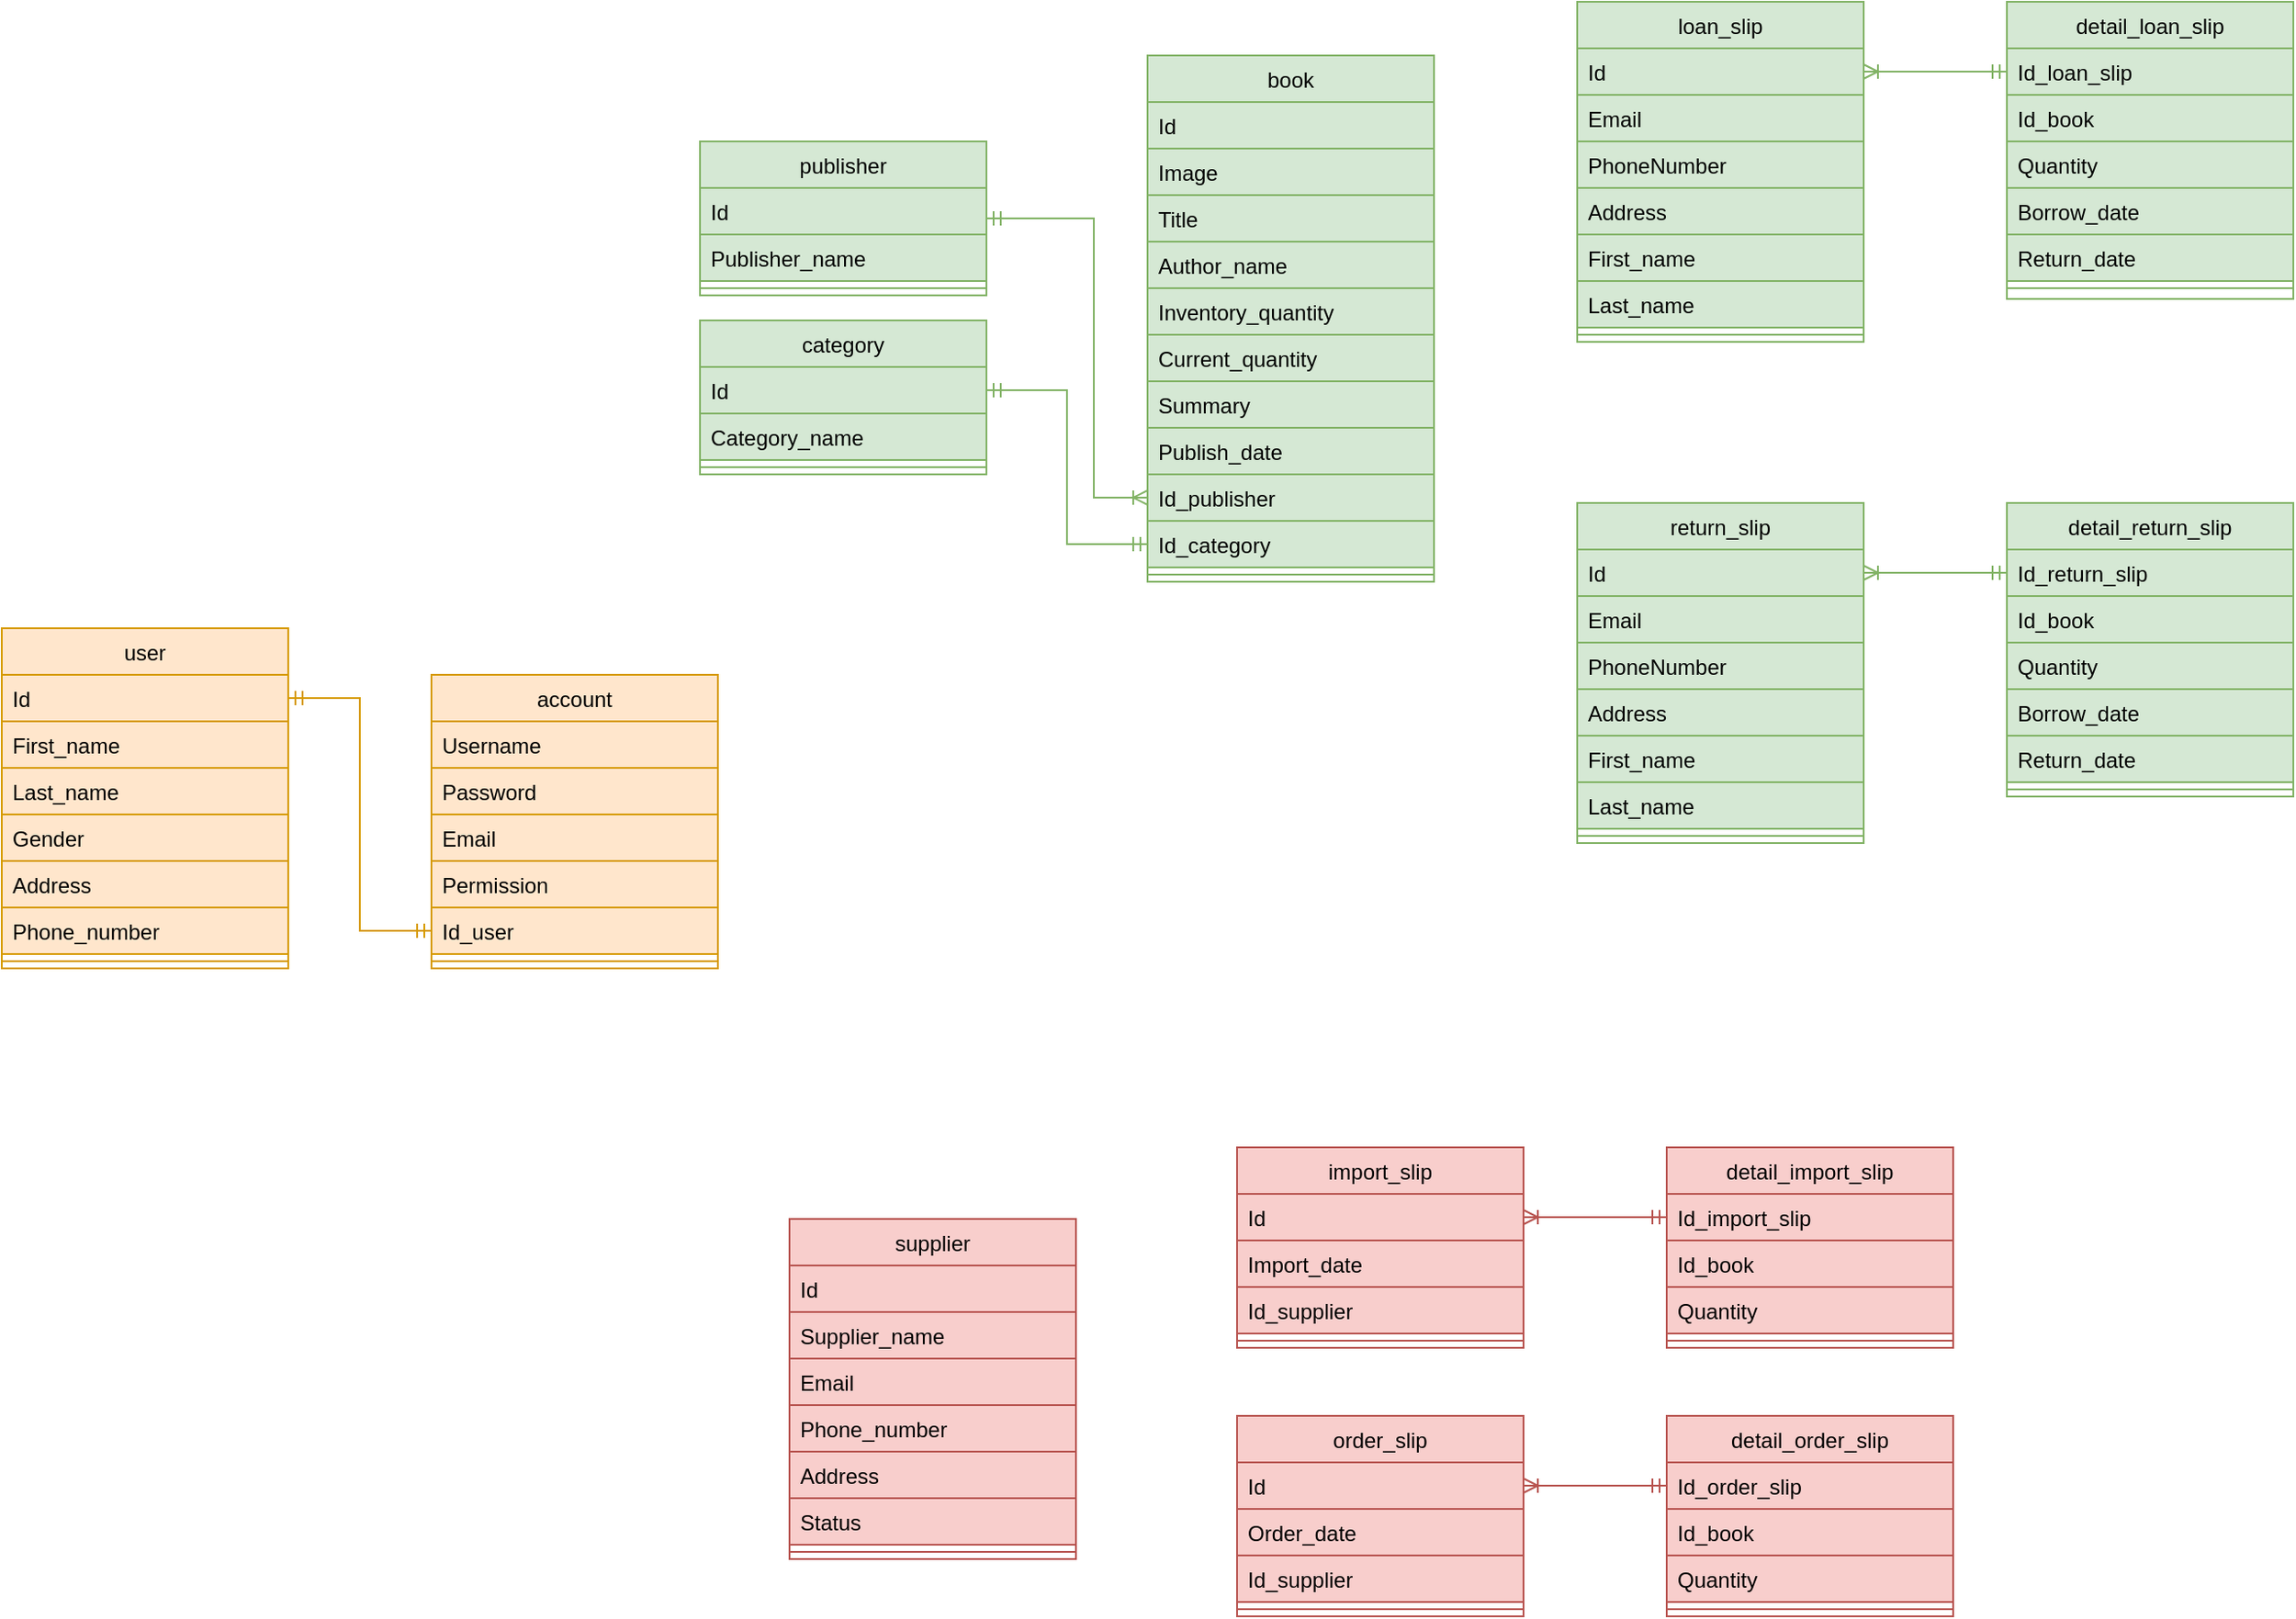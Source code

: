 <mxfile version="22.1.21" type="device">
  <diagram id="C5RBs43oDa-KdzZeNtuy" name="Page-1">
    <mxGraphModel dx="2327" dy="2068" grid="1" gridSize="10" guides="1" tooltips="1" connect="1" arrows="1" fold="1" page="1" pageScale="1" pageWidth="827" pageHeight="1169" math="0" shadow="0">
      <root>
        <mxCell id="WIyWlLk6GJQsqaUBKTNV-0" />
        <mxCell id="WIyWlLk6GJQsqaUBKTNV-1" parent="WIyWlLk6GJQsqaUBKTNV-0" />
        <mxCell id="zkfFHV4jXpPFQw0GAbJ--17" value="account" style="swimlane;fontStyle=0;align=center;verticalAlign=top;childLayout=stackLayout;horizontal=1;startSize=26;horizontalStack=0;resizeParent=1;resizeLast=0;collapsible=1;marginBottom=0;rounded=0;shadow=0;strokeWidth=1;labelBackgroundColor=none;fillColor=#ffe6cc;strokeColor=#d79b00;" parent="WIyWlLk6GJQsqaUBKTNV-1" vertex="1">
          <mxGeometry x="-520" y="96" width="160" height="164" as="geometry">
            <mxRectangle x="550" y="140" width="160" height="26" as="alternateBounds" />
          </mxGeometry>
        </mxCell>
        <mxCell id="zkfFHV4jXpPFQw0GAbJ--19" value="Username" style="text;align=left;verticalAlign=top;spacingLeft=4;spacingRight=4;overflow=hidden;rotatable=0;points=[[0,0.5],[1,0.5]];portConstraint=eastwest;rounded=0;shadow=0;html=0;labelBackgroundColor=none;fillColor=#ffe6cc;strokeColor=#d79b00;" parent="zkfFHV4jXpPFQw0GAbJ--17" vertex="1">
          <mxGeometry y="26" width="160" height="26" as="geometry" />
        </mxCell>
        <mxCell id="zkfFHV4jXpPFQw0GAbJ--20" value="Password" style="text;align=left;verticalAlign=top;spacingLeft=4;spacingRight=4;overflow=hidden;rotatable=0;points=[[0,0.5],[1,0.5]];portConstraint=eastwest;rounded=0;shadow=0;html=0;labelBackgroundColor=none;fillColor=#ffe6cc;strokeColor=#d79b00;" parent="zkfFHV4jXpPFQw0GAbJ--17" vertex="1">
          <mxGeometry y="52" width="160" height="26" as="geometry" />
        </mxCell>
        <mxCell id="KQz4C572uUE-jJVuez5p-1" value="Email" style="text;align=left;verticalAlign=top;spacingLeft=4;spacingRight=4;overflow=hidden;rotatable=0;points=[[0,0.5],[1,0.5]];portConstraint=eastwest;rounded=0;shadow=0;html=0;labelBackgroundColor=none;fillColor=#ffe6cc;strokeColor=#d79b00;" parent="zkfFHV4jXpPFQw0GAbJ--17" vertex="1">
          <mxGeometry y="78" width="160" height="26" as="geometry" />
        </mxCell>
        <mxCell id="nWclg0KF-qA7xzt4ZhtA-68" value="Permission" style="text;align=left;verticalAlign=top;spacingLeft=4;spacingRight=4;overflow=hidden;rotatable=0;points=[[0,0.5],[1,0.5]];portConstraint=eastwest;rounded=0;shadow=0;html=0;labelBackgroundColor=none;fillColor=#ffe6cc;strokeColor=#d79b00;" parent="zkfFHV4jXpPFQw0GAbJ--17" vertex="1">
          <mxGeometry y="104" width="160" height="26" as="geometry" />
        </mxCell>
        <mxCell id="nWclg0KF-qA7xzt4ZhtA-10" value="Id_user" style="text;align=left;verticalAlign=top;spacingLeft=4;spacingRight=4;overflow=hidden;rotatable=0;points=[[0,0.5],[1,0.5]];portConstraint=eastwest;rounded=0;shadow=0;html=0;labelBackgroundColor=none;fillColor=#ffe6cc;strokeColor=#d79b00;" parent="zkfFHV4jXpPFQw0GAbJ--17" vertex="1">
          <mxGeometry y="130" width="160" height="26" as="geometry" />
        </mxCell>
        <mxCell id="zkfFHV4jXpPFQw0GAbJ--23" value="" style="line;html=1;strokeWidth=1;align=left;verticalAlign=middle;spacingTop=-1;spacingLeft=3;spacingRight=3;rotatable=0;labelPosition=right;points=[];portConstraint=eastwest;labelBackgroundColor=none;fillColor=#ffe6cc;strokeColor=#d79b00;" parent="zkfFHV4jXpPFQw0GAbJ--17" vertex="1">
          <mxGeometry y="156" width="160" height="8" as="geometry" />
        </mxCell>
        <mxCell id="5gmmnl0OC8ka0XQx7sU4-1" value="book" style="swimlane;fontStyle=0;align=center;verticalAlign=top;childLayout=stackLayout;horizontal=1;startSize=26;horizontalStack=0;resizeParent=1;resizeLast=0;collapsible=1;marginBottom=0;rounded=0;shadow=0;strokeWidth=1;labelBackgroundColor=none;fillColor=#d5e8d4;strokeColor=#82b366;" parent="WIyWlLk6GJQsqaUBKTNV-1" vertex="1">
          <mxGeometry x="-120" y="-250" width="160" height="294" as="geometry">
            <mxRectangle x="550" y="140" width="160" height="26" as="alternateBounds" />
          </mxGeometry>
        </mxCell>
        <mxCell id="5gmmnl0OC8ka0XQx7sU4-2" value="Id" style="text;align=left;verticalAlign=top;spacingLeft=4;spacingRight=4;overflow=hidden;rotatable=0;points=[[0,0.5],[1,0.5]];portConstraint=eastwest;labelBackgroundColor=none;fillColor=#d5e8d4;strokeColor=#82b366;" parent="5gmmnl0OC8ka0XQx7sU4-1" vertex="1">
          <mxGeometry y="26" width="160" height="26" as="geometry" />
        </mxCell>
        <mxCell id="5gmmnl0OC8ka0XQx7sU4-6" value="Image" style="text;align=left;verticalAlign=top;spacingLeft=4;spacingRight=4;overflow=hidden;rotatable=0;points=[[0,0.5],[1,0.5]];portConstraint=eastwest;rounded=0;shadow=0;html=0;labelBackgroundColor=none;fillColor=#d5e8d4;strokeColor=#82b366;" parent="5gmmnl0OC8ka0XQx7sU4-1" vertex="1">
          <mxGeometry y="52" width="160" height="26" as="geometry" />
        </mxCell>
        <mxCell id="5gmmnl0OC8ka0XQx7sU4-3" value="Title" style="text;align=left;verticalAlign=top;spacingLeft=4;spacingRight=4;overflow=hidden;rotatable=0;points=[[0,0.5],[1,0.5]];portConstraint=eastwest;rounded=0;shadow=0;html=0;labelBackgroundColor=none;fillColor=#d5e8d4;strokeColor=#82b366;" parent="5gmmnl0OC8ka0XQx7sU4-1" vertex="1">
          <mxGeometry y="78" width="160" height="26" as="geometry" />
        </mxCell>
        <mxCell id="5gmmnl0OC8ka0XQx7sU4-4" value="Author_name" style="text;align=left;verticalAlign=top;spacingLeft=4;spacingRight=4;overflow=hidden;rotatable=0;points=[[0,0.5],[1,0.5]];portConstraint=eastwest;rounded=0;shadow=0;html=0;labelBackgroundColor=none;fillColor=#d5e8d4;strokeColor=#82b366;" parent="5gmmnl0OC8ka0XQx7sU4-1" vertex="1">
          <mxGeometry y="104" width="160" height="26" as="geometry" />
        </mxCell>
        <mxCell id="5gmmnl0OC8ka0XQx7sU4-7" value="Inventory_quantity" style="text;align=left;verticalAlign=top;spacingLeft=4;spacingRight=4;overflow=hidden;rotatable=0;points=[[0,0.5],[1,0.5]];portConstraint=eastwest;rounded=0;shadow=0;html=0;labelBackgroundColor=none;fillColor=#d5e8d4;strokeColor=#82b366;" parent="5gmmnl0OC8ka0XQx7sU4-1" vertex="1">
          <mxGeometry y="130" width="160" height="26" as="geometry" />
        </mxCell>
        <mxCell id="KQz4C572uUE-jJVuez5p-13" value="Current_quantity" style="text;align=left;verticalAlign=top;spacingLeft=4;spacingRight=4;overflow=hidden;rotatable=0;points=[[0,0.5],[1,0.5]];portConstraint=eastwest;rounded=0;shadow=0;html=0;labelBackgroundColor=none;fillColor=#d5e8d4;strokeColor=#82b366;" parent="5gmmnl0OC8ka0XQx7sU4-1" vertex="1">
          <mxGeometry y="156" width="160" height="26" as="geometry" />
        </mxCell>
        <mxCell id="5gmmnl0OC8ka0XQx7sU4-8" value="Summary" style="text;align=left;verticalAlign=top;spacingLeft=4;spacingRight=4;overflow=hidden;rotatable=0;points=[[0,0.5],[1,0.5]];portConstraint=eastwest;rounded=0;shadow=0;html=0;labelBackgroundColor=none;fillColor=#d5e8d4;strokeColor=#82b366;" parent="5gmmnl0OC8ka0XQx7sU4-1" vertex="1">
          <mxGeometry y="182" width="160" height="26" as="geometry" />
        </mxCell>
        <mxCell id="KQz4C572uUE-jJVuez5p-15" value="Publish_date" style="text;align=left;verticalAlign=top;spacingLeft=4;spacingRight=4;overflow=hidden;rotatable=0;points=[[0,0.5],[1,0.5]];portConstraint=eastwest;rounded=0;shadow=0;html=0;labelBackgroundColor=none;fillColor=#d5e8d4;strokeColor=#82b366;" parent="5gmmnl0OC8ka0XQx7sU4-1" vertex="1">
          <mxGeometry y="208" width="160" height="26" as="geometry" />
        </mxCell>
        <mxCell id="KQz4C572uUE-jJVuez5p-14" value="Id_publisher" style="text;align=left;verticalAlign=top;spacingLeft=4;spacingRight=4;overflow=hidden;rotatable=0;points=[[0,0.5],[1,0.5]];portConstraint=eastwest;rounded=0;shadow=0;html=0;labelBackgroundColor=none;fillColor=#d5e8d4;strokeColor=#82b366;" parent="5gmmnl0OC8ka0XQx7sU4-1" vertex="1">
          <mxGeometry y="234" width="160" height="26" as="geometry" />
        </mxCell>
        <mxCell id="KQz4C572uUE-jJVuez5p-12" value="Id_category" style="text;align=left;verticalAlign=top;spacingLeft=4;spacingRight=4;overflow=hidden;rotatable=0;points=[[0,0.5],[1,0.5]];portConstraint=eastwest;rounded=0;shadow=0;html=0;labelBackgroundColor=none;fillColor=#d5e8d4;strokeColor=#82b366;" parent="5gmmnl0OC8ka0XQx7sU4-1" vertex="1">
          <mxGeometry y="260" width="160" height="26" as="geometry" />
        </mxCell>
        <mxCell id="5gmmnl0OC8ka0XQx7sU4-5" value="" style="line;html=1;strokeWidth=1;align=left;verticalAlign=middle;spacingTop=-1;spacingLeft=3;spacingRight=3;rotatable=0;labelPosition=right;points=[];portConstraint=eastwest;labelBackgroundColor=none;fillColor=#d5e8d4;strokeColor=#82b366;" parent="5gmmnl0OC8ka0XQx7sU4-1" vertex="1">
          <mxGeometry y="286" width="160" height="8" as="geometry" />
        </mxCell>
        <mxCell id="5gmmnl0OC8ka0XQx7sU4-15" value="loan_slip" style="swimlane;fontStyle=0;align=center;verticalAlign=top;childLayout=stackLayout;horizontal=1;startSize=26;horizontalStack=0;resizeParent=1;resizeLast=0;collapsible=1;marginBottom=0;rounded=0;shadow=0;strokeWidth=1;labelBackgroundColor=none;fillColor=#d5e8d4;strokeColor=#82b366;" parent="WIyWlLk6GJQsqaUBKTNV-1" vertex="1">
          <mxGeometry x="120" y="-280" width="160" height="190" as="geometry">
            <mxRectangle x="550" y="140" width="160" height="26" as="alternateBounds" />
          </mxGeometry>
        </mxCell>
        <mxCell id="5gmmnl0OC8ka0XQx7sU4-16" value="Id" style="text;align=left;verticalAlign=top;spacingLeft=4;spacingRight=4;overflow=hidden;rotatable=0;points=[[0,0.5],[1,0.5]];portConstraint=eastwest;labelBackgroundColor=none;fillColor=#d5e8d4;strokeColor=#82b366;" parent="5gmmnl0OC8ka0XQx7sU4-15" vertex="1">
          <mxGeometry y="26" width="160" height="26" as="geometry" />
        </mxCell>
        <mxCell id="5gmmnl0OC8ka0XQx7sU4-18" value="Email" style="text;align=left;verticalAlign=top;spacingLeft=4;spacingRight=4;overflow=hidden;rotatable=0;points=[[0,0.5],[1,0.5]];portConstraint=eastwest;rounded=0;shadow=0;html=0;labelBackgroundColor=none;fillColor=#d5e8d4;strokeColor=#82b366;" parent="5gmmnl0OC8ka0XQx7sU4-15" vertex="1">
          <mxGeometry y="52" width="160" height="26" as="geometry" />
        </mxCell>
        <mxCell id="5gmmnl0OC8ka0XQx7sU4-21" value="PhoneNumber" style="text;align=left;verticalAlign=top;spacingLeft=4;spacingRight=4;overflow=hidden;rotatable=0;points=[[0,0.5],[1,0.5]];portConstraint=eastwest;rounded=0;shadow=0;html=0;labelBackgroundColor=none;fillColor=#d5e8d4;strokeColor=#82b366;" parent="5gmmnl0OC8ka0XQx7sU4-15" vertex="1">
          <mxGeometry y="78" width="160" height="26" as="geometry" />
        </mxCell>
        <mxCell id="KQz4C572uUE-jJVuez5p-16" value="Address" style="text;align=left;verticalAlign=top;spacingLeft=4;spacingRight=4;overflow=hidden;rotatable=0;points=[[0,0.5],[1,0.5]];portConstraint=eastwest;rounded=0;shadow=0;html=0;labelBackgroundColor=none;fillColor=#d5e8d4;strokeColor=#82b366;" parent="5gmmnl0OC8ka0XQx7sU4-15" vertex="1">
          <mxGeometry y="104" width="160" height="26" as="geometry" />
        </mxCell>
        <mxCell id="nWclg0KF-qA7xzt4ZhtA-27" value="First_name" style="text;align=left;verticalAlign=top;spacingLeft=4;spacingRight=4;overflow=hidden;rotatable=0;points=[[0,0.5],[1,0.5]];portConstraint=eastwest;labelBackgroundColor=none;fillColor=#d5e8d4;strokeColor=#82b366;" parent="5gmmnl0OC8ka0XQx7sU4-15" vertex="1">
          <mxGeometry y="130" width="160" height="26" as="geometry" />
        </mxCell>
        <mxCell id="nWclg0KF-qA7xzt4ZhtA-28" value="Last_name" style="text;align=left;verticalAlign=top;spacingLeft=4;spacingRight=4;overflow=hidden;rotatable=0;points=[[0,0.5],[1,0.5]];portConstraint=eastwest;labelBackgroundColor=none;fillColor=#d5e8d4;strokeColor=#82b366;" parent="5gmmnl0OC8ka0XQx7sU4-15" vertex="1">
          <mxGeometry y="156" width="160" height="26" as="geometry" />
        </mxCell>
        <mxCell id="5gmmnl0OC8ka0XQx7sU4-22" value="" style="line;html=1;strokeWidth=1;align=left;verticalAlign=middle;spacingTop=-1;spacingLeft=3;spacingRight=3;rotatable=0;labelPosition=right;points=[];portConstraint=eastwest;labelBackgroundColor=none;fillColor=#d5e8d4;strokeColor=#82b366;" parent="5gmmnl0OC8ka0XQx7sU4-15" vertex="1">
          <mxGeometry y="182" width="160" height="8" as="geometry" />
        </mxCell>
        <mxCell id="KQz4C572uUE-jJVuez5p-2" value="category" style="swimlane;fontStyle=0;align=center;verticalAlign=top;childLayout=stackLayout;horizontal=1;startSize=26;horizontalStack=0;resizeParent=1;resizeLast=0;collapsible=1;marginBottom=0;rounded=0;shadow=0;strokeWidth=1;labelBackgroundColor=none;fillColor=#d5e8d4;strokeColor=#82b366;" parent="WIyWlLk6GJQsqaUBKTNV-1" vertex="1">
          <mxGeometry x="-370" y="-102" width="160" height="86" as="geometry">
            <mxRectangle x="550" y="140" width="160" height="26" as="alternateBounds" />
          </mxGeometry>
        </mxCell>
        <mxCell id="KQz4C572uUE-jJVuez5p-3" value="Id" style="text;align=left;verticalAlign=top;spacingLeft=4;spacingRight=4;overflow=hidden;rotatable=0;points=[[0,0.5],[1,0.5]];portConstraint=eastwest;labelBackgroundColor=none;fillColor=#d5e8d4;strokeColor=#82b366;" parent="KQz4C572uUE-jJVuez5p-2" vertex="1">
          <mxGeometry y="26" width="160" height="26" as="geometry" />
        </mxCell>
        <mxCell id="KQz4C572uUE-jJVuez5p-5" value="Category_name" style="text;align=left;verticalAlign=top;spacingLeft=4;spacingRight=4;overflow=hidden;rotatable=0;points=[[0,0.5],[1,0.5]];portConstraint=eastwest;rounded=0;shadow=0;html=0;labelBackgroundColor=none;fillColor=#d5e8d4;strokeColor=#82b366;" parent="KQz4C572uUE-jJVuez5p-2" vertex="1">
          <mxGeometry y="52" width="160" height="26" as="geometry" />
        </mxCell>
        <mxCell id="KQz4C572uUE-jJVuez5p-9" value="" style="line;html=1;strokeWidth=1;align=left;verticalAlign=middle;spacingTop=-1;spacingLeft=3;spacingRight=3;rotatable=0;labelPosition=right;points=[];portConstraint=eastwest;labelBackgroundColor=none;fillColor=#d5e8d4;strokeColor=#82b366;" parent="KQz4C572uUE-jJVuez5p-2" vertex="1">
          <mxGeometry y="78" width="160" height="8" as="geometry" />
        </mxCell>
        <mxCell id="nWclg0KF-qA7xzt4ZhtA-0" value="user" style="swimlane;fontStyle=0;align=center;verticalAlign=top;childLayout=stackLayout;horizontal=1;startSize=26;horizontalStack=0;resizeParent=1;resizeLast=0;collapsible=1;marginBottom=0;rounded=0;shadow=0;strokeWidth=1;labelBackgroundColor=none;fillColor=#ffe6cc;strokeColor=#d79b00;" parent="WIyWlLk6GJQsqaUBKTNV-1" vertex="1">
          <mxGeometry x="-760" y="70" width="160" height="190" as="geometry">
            <mxRectangle x="550" y="140" width="160" height="26" as="alternateBounds" />
          </mxGeometry>
        </mxCell>
        <mxCell id="nWclg0KF-qA7xzt4ZhtA-1" value="Id" style="text;align=left;verticalAlign=top;spacingLeft=4;spacingRight=4;overflow=hidden;rotatable=0;points=[[0,0.5],[1,0.5]];portConstraint=eastwest;rounded=0;shadow=0;html=0;labelBackgroundColor=none;fillColor=#ffe6cc;strokeColor=#d79b00;" parent="nWclg0KF-qA7xzt4ZhtA-0" vertex="1">
          <mxGeometry y="26" width="160" height="26" as="geometry" />
        </mxCell>
        <mxCell id="nWclg0KF-qA7xzt4ZhtA-2" value="First_name" style="text;align=left;verticalAlign=top;spacingLeft=4;spacingRight=4;overflow=hidden;rotatable=0;points=[[0,0.5],[1,0.5]];portConstraint=eastwest;rounded=0;shadow=0;html=0;labelBackgroundColor=none;fillColor=#ffe6cc;strokeColor=#d79b00;" parent="nWclg0KF-qA7xzt4ZhtA-0" vertex="1">
          <mxGeometry y="52" width="160" height="26" as="geometry" />
        </mxCell>
        <mxCell id="nWclg0KF-qA7xzt4ZhtA-3" value="Last_name" style="text;align=left;verticalAlign=top;spacingLeft=4;spacingRight=4;overflow=hidden;rotatable=0;points=[[0,0.5],[1,0.5]];portConstraint=eastwest;rounded=0;shadow=0;html=0;labelBackgroundColor=none;fillColor=#ffe6cc;strokeColor=#d79b00;" parent="nWclg0KF-qA7xzt4ZhtA-0" vertex="1">
          <mxGeometry y="78" width="160" height="26" as="geometry" />
        </mxCell>
        <mxCell id="nWclg0KF-qA7xzt4ZhtA-5" value="Gender" style="text;align=left;verticalAlign=top;spacingLeft=4;spacingRight=4;overflow=hidden;rotatable=0;points=[[0,0.5],[1,0.5]];portConstraint=eastwest;rounded=0;shadow=0;html=0;labelBackgroundColor=none;fillColor=#ffe6cc;strokeColor=#d79b00;" parent="nWclg0KF-qA7xzt4ZhtA-0" vertex="1">
          <mxGeometry y="104" width="160" height="26" as="geometry" />
        </mxCell>
        <mxCell id="nWclg0KF-qA7xzt4ZhtA-6" value="Address" style="text;align=left;verticalAlign=top;spacingLeft=4;spacingRight=4;overflow=hidden;rotatable=0;points=[[0,0.5],[1,0.5]];portConstraint=eastwest;rounded=0;shadow=0;html=0;labelBackgroundColor=none;fillColor=#ffe6cc;strokeColor=#d79b00;" parent="nWclg0KF-qA7xzt4ZhtA-0" vertex="1">
          <mxGeometry y="130" width="160" height="26" as="geometry" />
        </mxCell>
        <mxCell id="nWclg0KF-qA7xzt4ZhtA-7" value="Phone_number" style="text;align=left;verticalAlign=top;spacingLeft=4;spacingRight=4;overflow=hidden;rotatable=0;points=[[0,0.5],[1,0.5]];portConstraint=eastwest;rounded=0;shadow=0;html=0;labelBackgroundColor=none;fillColor=#ffe6cc;strokeColor=#d79b00;" parent="nWclg0KF-qA7xzt4ZhtA-0" vertex="1">
          <mxGeometry y="156" width="160" height="26" as="geometry" />
        </mxCell>
        <mxCell id="nWclg0KF-qA7xzt4ZhtA-4" value="" style="line;html=1;strokeWidth=1;align=left;verticalAlign=middle;spacingTop=-1;spacingLeft=3;spacingRight=3;rotatable=0;labelPosition=right;points=[];portConstraint=eastwest;labelBackgroundColor=none;fillColor=#ffe6cc;strokeColor=#d79b00;" parent="nWclg0KF-qA7xzt4ZhtA-0" vertex="1">
          <mxGeometry y="182" width="160" height="8" as="geometry" />
        </mxCell>
        <mxCell id="nWclg0KF-qA7xzt4ZhtA-11" style="edgeStyle=orthogonalEdgeStyle;rounded=0;orthogonalLoop=1;jettySize=auto;html=1;entryX=1;entryY=0.5;entryDx=0;entryDy=0;endArrow=ERmandOne;endFill=0;startArrow=ERmandOne;startFill=0;labelBackgroundColor=none;fontColor=default;fillColor=#ffe6cc;strokeColor=#d79b00;" parent="WIyWlLk6GJQsqaUBKTNV-1" source="nWclg0KF-qA7xzt4ZhtA-10" target="nWclg0KF-qA7xzt4ZhtA-1" edge="1">
          <mxGeometry relative="1" as="geometry" />
        </mxCell>
        <mxCell id="nWclg0KF-qA7xzt4ZhtA-12" style="edgeStyle=orthogonalEdgeStyle;rounded=0;orthogonalLoop=1;jettySize=auto;html=1;entryX=1;entryY=0.5;entryDx=0;entryDy=0;endArrow=ERmandOne;endFill=0;startArrow=ERmandOne;startFill=0;labelBackgroundColor=none;fontColor=default;fillColor=#d5e8d4;strokeColor=#82b366;" parent="WIyWlLk6GJQsqaUBKTNV-1" source="KQz4C572uUE-jJVuez5p-12" target="KQz4C572uUE-jJVuez5p-3" edge="1">
          <mxGeometry relative="1" as="geometry" />
        </mxCell>
        <mxCell id="nWclg0KF-qA7xzt4ZhtA-13" value="detail_loan_slip" style="swimlane;fontStyle=0;align=center;verticalAlign=top;childLayout=stackLayout;horizontal=1;startSize=26;horizontalStack=0;resizeParent=1;resizeLast=0;collapsible=1;marginBottom=0;rounded=0;shadow=0;strokeWidth=1;labelBackgroundColor=none;fillColor=#d5e8d4;strokeColor=#82b366;" parent="WIyWlLk6GJQsqaUBKTNV-1" vertex="1">
          <mxGeometry x="360" y="-280" width="160" height="166" as="geometry">
            <mxRectangle x="550" y="140" width="160" height="26" as="alternateBounds" />
          </mxGeometry>
        </mxCell>
        <mxCell id="nWclg0KF-qA7xzt4ZhtA-14" value="Id_loan_slip" style="text;align=left;verticalAlign=top;spacingLeft=4;spacingRight=4;overflow=hidden;rotatable=0;points=[[0,0.5],[1,0.5]];portConstraint=eastwest;labelBackgroundColor=none;fillColor=#d5e8d4;strokeColor=#82b366;" parent="nWclg0KF-qA7xzt4ZhtA-13" vertex="1">
          <mxGeometry y="26" width="160" height="26" as="geometry" />
        </mxCell>
        <mxCell id="nWclg0KF-qA7xzt4ZhtA-15" value="Id_book" style="text;align=left;verticalAlign=top;spacingLeft=4;spacingRight=4;overflow=hidden;rotatable=0;points=[[0,0.5],[1,0.5]];portConstraint=eastwest;labelBackgroundColor=none;fillColor=#d5e8d4;strokeColor=#82b366;" parent="nWclg0KF-qA7xzt4ZhtA-13" vertex="1">
          <mxGeometry y="52" width="160" height="26" as="geometry" />
        </mxCell>
        <mxCell id="nWclg0KF-qA7xzt4ZhtA-17" value="Quantity" style="text;align=left;verticalAlign=top;spacingLeft=4;spacingRight=4;overflow=hidden;rotatable=0;points=[[0,0.5],[1,0.5]];portConstraint=eastwest;rounded=0;shadow=0;html=0;labelBackgroundColor=none;fillColor=#d5e8d4;strokeColor=#82b366;" parent="nWclg0KF-qA7xzt4ZhtA-13" vertex="1">
          <mxGeometry y="78" width="160" height="26" as="geometry" />
        </mxCell>
        <mxCell id="nWclg0KF-qA7xzt4ZhtA-18" value="Borrow_date" style="text;align=left;verticalAlign=top;spacingLeft=4;spacingRight=4;overflow=hidden;rotatable=0;points=[[0,0.5],[1,0.5]];portConstraint=eastwest;rounded=0;shadow=0;html=0;labelBackgroundColor=none;fillColor=#d5e8d4;strokeColor=#82b366;" parent="nWclg0KF-qA7xzt4ZhtA-13" vertex="1">
          <mxGeometry y="104" width="160" height="26" as="geometry" />
        </mxCell>
        <mxCell id="nWclg0KF-qA7xzt4ZhtA-20" value="Return_date" style="text;align=left;verticalAlign=top;spacingLeft=4;spacingRight=4;overflow=hidden;rotatable=0;points=[[0,0.5],[1,0.5]];portConstraint=eastwest;rounded=0;shadow=0;html=0;labelBackgroundColor=none;fillColor=#d5e8d4;strokeColor=#82b366;" parent="nWclg0KF-qA7xzt4ZhtA-13" vertex="1">
          <mxGeometry y="130" width="160" height="26" as="geometry" />
        </mxCell>
        <mxCell id="nWclg0KF-qA7xzt4ZhtA-26" value="" style="line;html=1;strokeWidth=1;align=left;verticalAlign=middle;spacingTop=-1;spacingLeft=3;spacingRight=3;rotatable=0;labelPosition=right;points=[];portConstraint=eastwest;labelBackgroundColor=none;fillColor=#d5e8d4;strokeColor=#82b366;" parent="nWclg0KF-qA7xzt4ZhtA-13" vertex="1">
          <mxGeometry y="156" width="160" height="8" as="geometry" />
        </mxCell>
        <mxCell id="nWclg0KF-qA7xzt4ZhtA-29" style="edgeStyle=orthogonalEdgeStyle;rounded=0;orthogonalLoop=1;jettySize=auto;html=1;entryX=1;entryY=0.5;entryDx=0;entryDy=0;endArrow=ERoneToMany;endFill=0;labelBackgroundColor=none;fontColor=default;fillColor=#d5e8d4;strokeColor=#82b366;startArrow=ERmandOne;startFill=0;" parent="WIyWlLk6GJQsqaUBKTNV-1" source="nWclg0KF-qA7xzt4ZhtA-14" target="5gmmnl0OC8ka0XQx7sU4-16" edge="1">
          <mxGeometry relative="1" as="geometry" />
        </mxCell>
        <mxCell id="nWclg0KF-qA7xzt4ZhtA-30" value="return_slip" style="swimlane;fontStyle=0;align=center;verticalAlign=top;childLayout=stackLayout;horizontal=1;startSize=26;horizontalStack=0;resizeParent=1;resizeLast=0;collapsible=1;marginBottom=0;rounded=0;shadow=0;strokeWidth=1;labelBackgroundColor=none;fillColor=#d5e8d4;strokeColor=#82b366;" parent="WIyWlLk6GJQsqaUBKTNV-1" vertex="1">
          <mxGeometry x="120" width="160" height="190" as="geometry">
            <mxRectangle x="550" y="140" width="160" height="26" as="alternateBounds" />
          </mxGeometry>
        </mxCell>
        <mxCell id="nWclg0KF-qA7xzt4ZhtA-31" value="Id" style="text;align=left;verticalAlign=top;spacingLeft=4;spacingRight=4;overflow=hidden;rotatable=0;points=[[0,0.5],[1,0.5]];portConstraint=eastwest;labelBackgroundColor=none;fillColor=#d5e8d4;strokeColor=#82b366;" parent="nWclg0KF-qA7xzt4ZhtA-30" vertex="1">
          <mxGeometry y="26" width="160" height="26" as="geometry" />
        </mxCell>
        <mxCell id="nWclg0KF-qA7xzt4ZhtA-32" value="Email" style="text;align=left;verticalAlign=top;spacingLeft=4;spacingRight=4;overflow=hidden;rotatable=0;points=[[0,0.5],[1,0.5]];portConstraint=eastwest;rounded=0;shadow=0;html=0;labelBackgroundColor=none;fillColor=#d5e8d4;strokeColor=#82b366;" parent="nWclg0KF-qA7xzt4ZhtA-30" vertex="1">
          <mxGeometry y="52" width="160" height="26" as="geometry" />
        </mxCell>
        <mxCell id="nWclg0KF-qA7xzt4ZhtA-33" value="PhoneNumber" style="text;align=left;verticalAlign=top;spacingLeft=4;spacingRight=4;overflow=hidden;rotatable=0;points=[[0,0.5],[1,0.5]];portConstraint=eastwest;rounded=0;shadow=0;html=0;labelBackgroundColor=none;fillColor=#d5e8d4;strokeColor=#82b366;" parent="nWclg0KF-qA7xzt4ZhtA-30" vertex="1">
          <mxGeometry y="78" width="160" height="26" as="geometry" />
        </mxCell>
        <mxCell id="nWclg0KF-qA7xzt4ZhtA-34" value="Address" style="text;align=left;verticalAlign=top;spacingLeft=4;spacingRight=4;overflow=hidden;rotatable=0;points=[[0,0.5],[1,0.5]];portConstraint=eastwest;rounded=0;shadow=0;html=0;labelBackgroundColor=none;fillColor=#d5e8d4;strokeColor=#82b366;" parent="nWclg0KF-qA7xzt4ZhtA-30" vertex="1">
          <mxGeometry y="104" width="160" height="26" as="geometry" />
        </mxCell>
        <mxCell id="nWclg0KF-qA7xzt4ZhtA-35" value="First_name" style="text;align=left;verticalAlign=top;spacingLeft=4;spacingRight=4;overflow=hidden;rotatable=0;points=[[0,0.5],[1,0.5]];portConstraint=eastwest;labelBackgroundColor=none;fillColor=#d5e8d4;strokeColor=#82b366;" parent="nWclg0KF-qA7xzt4ZhtA-30" vertex="1">
          <mxGeometry y="130" width="160" height="26" as="geometry" />
        </mxCell>
        <mxCell id="nWclg0KF-qA7xzt4ZhtA-36" value="Last_name" style="text;align=left;verticalAlign=top;spacingLeft=4;spacingRight=4;overflow=hidden;rotatable=0;points=[[0,0.5],[1,0.5]];portConstraint=eastwest;labelBackgroundColor=none;fillColor=#d5e8d4;strokeColor=#82b366;" parent="nWclg0KF-qA7xzt4ZhtA-30" vertex="1">
          <mxGeometry y="156" width="160" height="26" as="geometry" />
        </mxCell>
        <mxCell id="nWclg0KF-qA7xzt4ZhtA-38" value="" style="line;html=1;strokeWidth=1;align=left;verticalAlign=middle;spacingTop=-1;spacingLeft=3;spacingRight=3;rotatable=0;labelPosition=right;points=[];portConstraint=eastwest;labelBackgroundColor=none;fillColor=#d5e8d4;strokeColor=#82b366;" parent="nWclg0KF-qA7xzt4ZhtA-30" vertex="1">
          <mxGeometry y="182" width="160" height="8" as="geometry" />
        </mxCell>
        <mxCell id="nWclg0KF-qA7xzt4ZhtA-39" value="detail_return_slip" style="swimlane;fontStyle=0;align=center;verticalAlign=top;childLayout=stackLayout;horizontal=1;startSize=26;horizontalStack=0;resizeParent=1;resizeLast=0;collapsible=1;marginBottom=0;rounded=0;shadow=0;strokeWidth=1;labelBackgroundColor=none;fillColor=#d5e8d4;strokeColor=#82b366;" parent="WIyWlLk6GJQsqaUBKTNV-1" vertex="1">
          <mxGeometry x="360" width="160" height="164" as="geometry">
            <mxRectangle x="550" y="140" width="160" height="26" as="alternateBounds" />
          </mxGeometry>
        </mxCell>
        <mxCell id="nWclg0KF-qA7xzt4ZhtA-40" value="Id_return_slip" style="text;align=left;verticalAlign=top;spacingLeft=4;spacingRight=4;overflow=hidden;rotatable=0;points=[[0,0.5],[1,0.5]];portConstraint=eastwest;labelBackgroundColor=none;fillColor=#d5e8d4;strokeColor=#82b366;" parent="nWclg0KF-qA7xzt4ZhtA-39" vertex="1">
          <mxGeometry y="26" width="160" height="26" as="geometry" />
        </mxCell>
        <mxCell id="nWclg0KF-qA7xzt4ZhtA-41" value="Id_book" style="text;align=left;verticalAlign=top;spacingLeft=4;spacingRight=4;overflow=hidden;rotatable=0;points=[[0,0.5],[1,0.5]];portConstraint=eastwest;labelBackgroundColor=none;fillColor=#d5e8d4;strokeColor=#82b366;" parent="nWclg0KF-qA7xzt4ZhtA-39" vertex="1">
          <mxGeometry y="52" width="160" height="26" as="geometry" />
        </mxCell>
        <mxCell id="nWclg0KF-qA7xzt4ZhtA-42" value="Quantity" style="text;align=left;verticalAlign=top;spacingLeft=4;spacingRight=4;overflow=hidden;rotatable=0;points=[[0,0.5],[1,0.5]];portConstraint=eastwest;rounded=0;shadow=0;html=0;labelBackgroundColor=none;fillColor=#d5e8d4;strokeColor=#82b366;" parent="nWclg0KF-qA7xzt4ZhtA-39" vertex="1">
          <mxGeometry y="78" width="160" height="26" as="geometry" />
        </mxCell>
        <mxCell id="nWclg0KF-qA7xzt4ZhtA-43" value="Borrow_date" style="text;align=left;verticalAlign=top;spacingLeft=4;spacingRight=4;overflow=hidden;rotatable=0;points=[[0,0.5],[1,0.5]];portConstraint=eastwest;rounded=0;shadow=0;html=0;labelBackgroundColor=none;fillColor=#d5e8d4;strokeColor=#82b366;" parent="nWclg0KF-qA7xzt4ZhtA-39" vertex="1">
          <mxGeometry y="104" width="160" height="26" as="geometry" />
        </mxCell>
        <mxCell id="nWclg0KF-qA7xzt4ZhtA-44" value="Return_date" style="text;align=left;verticalAlign=top;spacingLeft=4;spacingRight=4;overflow=hidden;rotatable=0;points=[[0,0.5],[1,0.5]];portConstraint=eastwest;rounded=0;shadow=0;html=0;labelBackgroundColor=none;fillColor=#d5e8d4;strokeColor=#82b366;" parent="nWclg0KF-qA7xzt4ZhtA-39" vertex="1">
          <mxGeometry y="130" width="160" height="26" as="geometry" />
        </mxCell>
        <mxCell id="nWclg0KF-qA7xzt4ZhtA-45" value="" style="line;html=1;strokeWidth=1;align=left;verticalAlign=middle;spacingTop=-1;spacingLeft=3;spacingRight=3;rotatable=0;labelPosition=right;points=[];portConstraint=eastwest;labelBackgroundColor=none;fillColor=#d5e8d4;strokeColor=#82b366;" parent="nWclg0KF-qA7xzt4ZhtA-39" vertex="1">
          <mxGeometry y="156" width="160" height="8" as="geometry" />
        </mxCell>
        <mxCell id="nWclg0KF-qA7xzt4ZhtA-46" style="edgeStyle=orthogonalEdgeStyle;rounded=0;orthogonalLoop=1;jettySize=auto;html=1;entryX=1;entryY=0.5;entryDx=0;entryDy=0;endArrow=ERoneToMany;endFill=0;labelBackgroundColor=none;fontColor=default;fillColor=#d5e8d4;strokeColor=#82b366;startArrow=ERmandOne;startFill=0;" parent="WIyWlLk6GJQsqaUBKTNV-1" source="nWclg0KF-qA7xzt4ZhtA-40" target="nWclg0KF-qA7xzt4ZhtA-31" edge="1">
          <mxGeometry relative="1" as="geometry" />
        </mxCell>
        <mxCell id="nWclg0KF-qA7xzt4ZhtA-47" value="supplier" style="swimlane;fontStyle=0;align=center;verticalAlign=top;childLayout=stackLayout;horizontal=1;startSize=26;horizontalStack=0;resizeParent=1;resizeLast=0;collapsible=1;marginBottom=0;rounded=0;shadow=0;strokeWidth=1;labelBackgroundColor=none;fillColor=#f8cecc;strokeColor=#b85450;" parent="WIyWlLk6GJQsqaUBKTNV-1" vertex="1">
          <mxGeometry x="-320" y="400" width="160" height="190" as="geometry">
            <mxRectangle x="550" y="140" width="160" height="26" as="alternateBounds" />
          </mxGeometry>
        </mxCell>
        <mxCell id="nWclg0KF-qA7xzt4ZhtA-48" value="Id" style="text;align=left;verticalAlign=top;spacingLeft=4;spacingRight=4;overflow=hidden;rotatable=0;points=[[0,0.5],[1,0.5]];portConstraint=eastwest;labelBackgroundColor=none;fillColor=#f8cecc;strokeColor=#b85450;" parent="nWclg0KF-qA7xzt4ZhtA-47" vertex="1">
          <mxGeometry y="26" width="160" height="26" as="geometry" />
        </mxCell>
        <mxCell id="nWclg0KF-qA7xzt4ZhtA-49" value="Supplier_name" style="text;align=left;verticalAlign=top;spacingLeft=4;spacingRight=4;overflow=hidden;rotatable=0;points=[[0,0.5],[1,0.5]];portConstraint=eastwest;rounded=0;shadow=0;html=0;labelBackgroundColor=none;fillColor=#f8cecc;strokeColor=#b85450;" parent="nWclg0KF-qA7xzt4ZhtA-47" vertex="1">
          <mxGeometry y="52" width="160" height="26" as="geometry" />
        </mxCell>
        <mxCell id="e9uCIlYUnNL3yx836BCH-1" value="Email" style="text;align=left;verticalAlign=top;spacingLeft=4;spacingRight=4;overflow=hidden;rotatable=0;points=[[0,0.5],[1,0.5]];portConstraint=eastwest;rounded=0;shadow=0;html=0;labelBackgroundColor=none;fillColor=#f8cecc;strokeColor=#b85450;" vertex="1" parent="nWclg0KF-qA7xzt4ZhtA-47">
          <mxGeometry y="78" width="160" height="26" as="geometry" />
        </mxCell>
        <mxCell id="e9uCIlYUnNL3yx836BCH-2" value="Phone_number" style="text;align=left;verticalAlign=top;spacingLeft=4;spacingRight=4;overflow=hidden;rotatable=0;points=[[0,0.5],[1,0.5]];portConstraint=eastwest;rounded=0;shadow=0;html=0;labelBackgroundColor=none;fillColor=#f8cecc;strokeColor=#b85450;" vertex="1" parent="nWclg0KF-qA7xzt4ZhtA-47">
          <mxGeometry y="104" width="160" height="26" as="geometry" />
        </mxCell>
        <mxCell id="e9uCIlYUnNL3yx836BCH-3" value="Address" style="text;align=left;verticalAlign=top;spacingLeft=4;spacingRight=4;overflow=hidden;rotatable=0;points=[[0,0.5],[1,0.5]];portConstraint=eastwest;rounded=0;shadow=0;html=0;labelBackgroundColor=none;fillColor=#f8cecc;strokeColor=#b85450;" vertex="1" parent="nWclg0KF-qA7xzt4ZhtA-47">
          <mxGeometry y="130" width="160" height="26" as="geometry" />
        </mxCell>
        <mxCell id="e9uCIlYUnNL3yx836BCH-4" value="Status" style="text;align=left;verticalAlign=top;spacingLeft=4;spacingRight=4;overflow=hidden;rotatable=0;points=[[0,0.5],[1,0.5]];portConstraint=eastwest;rounded=0;shadow=0;html=0;labelBackgroundColor=none;fillColor=#f8cecc;strokeColor=#b85450;" vertex="1" parent="nWclg0KF-qA7xzt4ZhtA-47">
          <mxGeometry y="156" width="160" height="26" as="geometry" />
        </mxCell>
        <mxCell id="nWclg0KF-qA7xzt4ZhtA-50" value="" style="line;html=1;strokeWidth=1;align=left;verticalAlign=middle;spacingTop=-1;spacingLeft=3;spacingRight=3;rotatable=0;labelPosition=right;points=[];portConstraint=eastwest;labelBackgroundColor=none;fillColor=#f8cecc;strokeColor=#b85450;" parent="nWclg0KF-qA7xzt4ZhtA-47" vertex="1">
          <mxGeometry y="182" width="160" height="8" as="geometry" />
        </mxCell>
        <mxCell id="nWclg0KF-qA7xzt4ZhtA-51" value="import_slip" style="swimlane;fontStyle=0;align=center;verticalAlign=top;childLayout=stackLayout;horizontal=1;startSize=26;horizontalStack=0;resizeParent=1;resizeLast=0;collapsible=1;marginBottom=0;rounded=0;shadow=0;strokeWidth=1;labelBackgroundColor=none;fillColor=#f8cecc;strokeColor=#b85450;" parent="WIyWlLk6GJQsqaUBKTNV-1" vertex="1">
          <mxGeometry x="-70" y="360" width="160" height="112" as="geometry">
            <mxRectangle x="550" y="140" width="160" height="26" as="alternateBounds" />
          </mxGeometry>
        </mxCell>
        <mxCell id="nWclg0KF-qA7xzt4ZhtA-52" value="Id" style="text;align=left;verticalAlign=top;spacingLeft=4;spacingRight=4;overflow=hidden;rotatable=0;points=[[0,0.5],[1,0.5]];portConstraint=eastwest;labelBackgroundColor=none;fillColor=#f8cecc;strokeColor=#b85450;" parent="nWclg0KF-qA7xzt4ZhtA-51" vertex="1">
          <mxGeometry y="26" width="160" height="26" as="geometry" />
        </mxCell>
        <mxCell id="nWclg0KF-qA7xzt4ZhtA-64" value="Import_date" style="text;align=left;verticalAlign=top;spacingLeft=4;spacingRight=4;overflow=hidden;rotatable=0;points=[[0,0.5],[1,0.5]];portConstraint=eastwest;rounded=0;shadow=0;html=0;labelBackgroundColor=none;fillColor=#f8cecc;strokeColor=#b85450;" parent="nWclg0KF-qA7xzt4ZhtA-51" vertex="1">
          <mxGeometry y="52" width="160" height="26" as="geometry" />
        </mxCell>
        <mxCell id="nWclg0KF-qA7xzt4ZhtA-75" value="Id_supplier" style="text;align=left;verticalAlign=top;spacingLeft=4;spacingRight=4;overflow=hidden;rotatable=0;points=[[0,0.5],[1,0.5]];portConstraint=eastwest;labelBackgroundColor=none;fillColor=#f8cecc;strokeColor=#b85450;" parent="nWclg0KF-qA7xzt4ZhtA-51" vertex="1">
          <mxGeometry y="78" width="160" height="26" as="geometry" />
        </mxCell>
        <mxCell id="nWclg0KF-qA7xzt4ZhtA-59" value="" style="line;html=1;strokeWidth=1;align=left;verticalAlign=middle;spacingTop=-1;spacingLeft=3;spacingRight=3;rotatable=0;labelPosition=right;points=[];portConstraint=eastwest;labelBackgroundColor=none;fillColor=#f8cecc;strokeColor=#b85450;" parent="nWclg0KF-qA7xzt4ZhtA-51" vertex="1">
          <mxGeometry y="104" width="160" height="8" as="geometry" />
        </mxCell>
        <mxCell id="nWclg0KF-qA7xzt4ZhtA-60" value="detail_import_slip" style="swimlane;fontStyle=0;align=center;verticalAlign=top;childLayout=stackLayout;horizontal=1;startSize=26;horizontalStack=0;resizeParent=1;resizeLast=0;collapsible=1;marginBottom=0;rounded=0;shadow=0;strokeWidth=1;labelBackgroundColor=none;fillColor=#f8cecc;strokeColor=#b85450;" parent="WIyWlLk6GJQsqaUBKTNV-1" vertex="1">
          <mxGeometry x="170" y="360" width="160" height="112" as="geometry">
            <mxRectangle x="550" y="140" width="160" height="26" as="alternateBounds" />
          </mxGeometry>
        </mxCell>
        <mxCell id="nWclg0KF-qA7xzt4ZhtA-61" value="Id_import_slip" style="text;align=left;verticalAlign=top;spacingLeft=4;spacingRight=4;overflow=hidden;rotatable=0;points=[[0,0.5],[1,0.5]];portConstraint=eastwest;labelBackgroundColor=none;fillColor=#f8cecc;strokeColor=#b85450;" parent="nWclg0KF-qA7xzt4ZhtA-60" vertex="1">
          <mxGeometry y="26" width="160" height="26" as="geometry" />
        </mxCell>
        <mxCell id="nWclg0KF-qA7xzt4ZhtA-62" value="Id_book" style="text;align=left;verticalAlign=top;spacingLeft=4;spacingRight=4;overflow=hidden;rotatable=0;points=[[0,0.5],[1,0.5]];portConstraint=eastwest;labelBackgroundColor=none;fillColor=#f8cecc;strokeColor=#b85450;" parent="nWclg0KF-qA7xzt4ZhtA-60" vertex="1">
          <mxGeometry y="52" width="160" height="26" as="geometry" />
        </mxCell>
        <mxCell id="nWclg0KF-qA7xzt4ZhtA-63" value="Quantity" style="text;align=left;verticalAlign=top;spacingLeft=4;spacingRight=4;overflow=hidden;rotatable=0;points=[[0,0.5],[1,0.5]];portConstraint=eastwest;rounded=0;shadow=0;html=0;labelBackgroundColor=none;fillColor=#f8cecc;strokeColor=#b85450;" parent="nWclg0KF-qA7xzt4ZhtA-60" vertex="1">
          <mxGeometry y="78" width="160" height="26" as="geometry" />
        </mxCell>
        <mxCell id="nWclg0KF-qA7xzt4ZhtA-66" value="" style="line;html=1;strokeWidth=1;align=left;verticalAlign=middle;spacingTop=-1;spacingLeft=3;spacingRight=3;rotatable=0;labelPosition=right;points=[];portConstraint=eastwest;labelBackgroundColor=none;fillColor=#f8cecc;strokeColor=#b85450;" parent="nWclg0KF-qA7xzt4ZhtA-60" vertex="1">
          <mxGeometry y="104" width="160" height="8" as="geometry" />
        </mxCell>
        <mxCell id="nWclg0KF-qA7xzt4ZhtA-67" style="edgeStyle=orthogonalEdgeStyle;rounded=0;orthogonalLoop=1;jettySize=auto;html=1;entryX=1;entryY=0.5;entryDx=0;entryDy=0;endArrow=ERoneToMany;endFill=0;labelBackgroundColor=none;fontColor=default;fillColor=#f8cecc;strokeColor=#b85450;startArrow=ERmandOne;startFill=0;" parent="WIyWlLk6GJQsqaUBKTNV-1" source="nWclg0KF-qA7xzt4ZhtA-61" target="nWclg0KF-qA7xzt4ZhtA-52" edge="1">
          <mxGeometry relative="1" as="geometry" />
        </mxCell>
        <mxCell id="nWclg0KF-qA7xzt4ZhtA-76" value="order_slip" style="swimlane;fontStyle=0;align=center;verticalAlign=top;childLayout=stackLayout;horizontal=1;startSize=26;horizontalStack=0;resizeParent=1;resizeLast=0;collapsible=1;marginBottom=0;rounded=0;shadow=0;strokeWidth=1;labelBackgroundColor=none;fillColor=#f8cecc;strokeColor=#b85450;" parent="WIyWlLk6GJQsqaUBKTNV-1" vertex="1">
          <mxGeometry x="-70" y="510" width="160" height="112" as="geometry">
            <mxRectangle x="550" y="140" width="160" height="26" as="alternateBounds" />
          </mxGeometry>
        </mxCell>
        <mxCell id="nWclg0KF-qA7xzt4ZhtA-77" value="Id" style="text;align=left;verticalAlign=top;spacingLeft=4;spacingRight=4;overflow=hidden;rotatable=0;points=[[0,0.5],[1,0.5]];portConstraint=eastwest;labelBackgroundColor=none;fillColor=#f8cecc;strokeColor=#b85450;" parent="nWclg0KF-qA7xzt4ZhtA-76" vertex="1">
          <mxGeometry y="26" width="160" height="26" as="geometry" />
        </mxCell>
        <mxCell id="nWclg0KF-qA7xzt4ZhtA-88" value="Order_date" style="text;align=left;verticalAlign=top;spacingLeft=4;spacingRight=4;overflow=hidden;rotatable=0;points=[[0,0.5],[1,0.5]];portConstraint=eastwest;rounded=0;shadow=0;html=0;labelBackgroundColor=none;fillColor=#f8cecc;strokeColor=#b85450;" parent="nWclg0KF-qA7xzt4ZhtA-76" vertex="1">
          <mxGeometry y="52" width="160" height="26" as="geometry" />
        </mxCell>
        <mxCell id="nWclg0KF-qA7xzt4ZhtA-82" value="Id_supplier" style="text;align=left;verticalAlign=top;spacingLeft=4;spacingRight=4;overflow=hidden;rotatable=0;points=[[0,0.5],[1,0.5]];portConstraint=eastwest;labelBackgroundColor=none;fillColor=#f8cecc;strokeColor=#b85450;" parent="nWclg0KF-qA7xzt4ZhtA-76" vertex="1">
          <mxGeometry y="78" width="160" height="26" as="geometry" />
        </mxCell>
        <mxCell id="nWclg0KF-qA7xzt4ZhtA-83" value="" style="line;html=1;strokeWidth=1;align=left;verticalAlign=middle;spacingTop=-1;spacingLeft=3;spacingRight=3;rotatable=0;labelPosition=right;points=[];portConstraint=eastwest;labelBackgroundColor=none;fillColor=#f8cecc;strokeColor=#b85450;" parent="nWclg0KF-qA7xzt4ZhtA-76" vertex="1">
          <mxGeometry y="104" width="160" height="8" as="geometry" />
        </mxCell>
        <mxCell id="nWclg0KF-qA7xzt4ZhtA-84" value="detail_order_slip" style="swimlane;fontStyle=0;align=center;verticalAlign=top;childLayout=stackLayout;horizontal=1;startSize=26;horizontalStack=0;resizeParent=1;resizeLast=0;collapsible=1;marginBottom=0;rounded=0;shadow=0;strokeWidth=1;labelBackgroundColor=none;fillColor=#f8cecc;strokeColor=#b85450;" parent="WIyWlLk6GJQsqaUBKTNV-1" vertex="1">
          <mxGeometry x="170" y="510" width="160" height="112" as="geometry">
            <mxRectangle x="550" y="140" width="160" height="26" as="alternateBounds" />
          </mxGeometry>
        </mxCell>
        <mxCell id="nWclg0KF-qA7xzt4ZhtA-85" value="Id_order_slip" style="text;align=left;verticalAlign=top;spacingLeft=4;spacingRight=4;overflow=hidden;rotatable=0;points=[[0,0.5],[1,0.5]];portConstraint=eastwest;labelBackgroundColor=none;fillColor=#f8cecc;strokeColor=#b85450;" parent="nWclg0KF-qA7xzt4ZhtA-84" vertex="1">
          <mxGeometry y="26" width="160" height="26" as="geometry" />
        </mxCell>
        <mxCell id="nWclg0KF-qA7xzt4ZhtA-86" value="Id_book" style="text;align=left;verticalAlign=top;spacingLeft=4;spacingRight=4;overflow=hidden;rotatable=0;points=[[0,0.5],[1,0.5]];portConstraint=eastwest;labelBackgroundColor=none;fillColor=#f8cecc;strokeColor=#b85450;" parent="nWclg0KF-qA7xzt4ZhtA-84" vertex="1">
          <mxGeometry y="52" width="160" height="26" as="geometry" />
        </mxCell>
        <mxCell id="nWclg0KF-qA7xzt4ZhtA-87" value="Quantity" style="text;align=left;verticalAlign=top;spacingLeft=4;spacingRight=4;overflow=hidden;rotatable=0;points=[[0,0.5],[1,0.5]];portConstraint=eastwest;rounded=0;shadow=0;html=0;labelBackgroundColor=none;fillColor=#f8cecc;strokeColor=#b85450;" parent="nWclg0KF-qA7xzt4ZhtA-84" vertex="1">
          <mxGeometry y="78" width="160" height="26" as="geometry" />
        </mxCell>
        <mxCell id="nWclg0KF-qA7xzt4ZhtA-89" value="" style="line;html=1;strokeWidth=1;align=left;verticalAlign=middle;spacingTop=-1;spacingLeft=3;spacingRight=3;rotatable=0;labelPosition=right;points=[];portConstraint=eastwest;labelBackgroundColor=none;fillColor=#f8cecc;strokeColor=#b85450;" parent="nWclg0KF-qA7xzt4ZhtA-84" vertex="1">
          <mxGeometry y="104" width="160" height="8" as="geometry" />
        </mxCell>
        <mxCell id="nWclg0KF-qA7xzt4ZhtA-90" style="edgeStyle=orthogonalEdgeStyle;rounded=0;orthogonalLoop=1;jettySize=auto;html=1;entryX=1;entryY=0.5;entryDx=0;entryDy=0;endArrow=ERoneToMany;endFill=0;labelBackgroundColor=none;fontColor=default;fillColor=#f8cecc;strokeColor=#b85450;startArrow=ERmandOne;startFill=0;" parent="WIyWlLk6GJQsqaUBKTNV-1" source="nWclg0KF-qA7xzt4ZhtA-85" target="nWclg0KF-qA7xzt4ZhtA-77" edge="1">
          <mxGeometry relative="1" as="geometry" />
        </mxCell>
        <mxCell id="0HXA-yVU-6iMwP-R11me-0" value="publisher" style="swimlane;fontStyle=0;align=center;verticalAlign=top;childLayout=stackLayout;horizontal=1;startSize=26;horizontalStack=0;resizeParent=1;resizeLast=0;collapsible=1;marginBottom=0;rounded=0;shadow=0;strokeWidth=1;labelBackgroundColor=none;fillColor=#d5e8d4;strokeColor=#82b366;" parent="WIyWlLk6GJQsqaUBKTNV-1" vertex="1">
          <mxGeometry x="-370" y="-202" width="160" height="86" as="geometry">
            <mxRectangle x="550" y="140" width="160" height="26" as="alternateBounds" />
          </mxGeometry>
        </mxCell>
        <mxCell id="0HXA-yVU-6iMwP-R11me-1" value="Id" style="text;align=left;verticalAlign=top;spacingLeft=4;spacingRight=4;overflow=hidden;rotatable=0;points=[[0,0.5],[1,0.5]];portConstraint=eastwest;labelBackgroundColor=none;fillColor=#d5e8d4;strokeColor=#82b366;" parent="0HXA-yVU-6iMwP-R11me-0" vertex="1">
          <mxGeometry y="26" width="160" height="26" as="geometry" />
        </mxCell>
        <mxCell id="0HXA-yVU-6iMwP-R11me-2" value="Publisher_name" style="text;align=left;verticalAlign=top;spacingLeft=4;spacingRight=4;overflow=hidden;rotatable=0;points=[[0,0.5],[1,0.5]];portConstraint=eastwest;rounded=0;shadow=0;html=0;labelBackgroundColor=none;fillColor=#d5e8d4;strokeColor=#82b366;" parent="0HXA-yVU-6iMwP-R11me-0" vertex="1">
          <mxGeometry y="52" width="160" height="26" as="geometry" />
        </mxCell>
        <mxCell id="0HXA-yVU-6iMwP-R11me-3" value="" style="line;html=1;strokeWidth=1;align=left;verticalAlign=middle;spacingTop=-1;spacingLeft=3;spacingRight=3;rotatable=0;labelPosition=right;points=[];portConstraint=eastwest;labelBackgroundColor=none;fillColor=#d5e8d4;strokeColor=#82b366;" parent="0HXA-yVU-6iMwP-R11me-0" vertex="1">
          <mxGeometry y="78" width="160" height="8" as="geometry" />
        </mxCell>
        <mxCell id="0HXA-yVU-6iMwP-R11me-4" style="edgeStyle=orthogonalEdgeStyle;rounded=0;hachureGap=4;orthogonalLoop=1;jettySize=auto;html=1;entryX=1;entryY=0.5;entryDx=0;entryDy=0;fontFamily=Architects Daughter;fontSource=https%3A%2F%2Ffonts.googleapis.com%2Fcss%3Ffamily%3DArchitects%2BDaughter;fontSize=16;endArrow=ERmandOne;endFill=0;startArrow=ERoneToMany;startFill=0;labelBackgroundColor=none;fontColor=default;fillColor=#d5e8d4;strokeColor=#82b366;" parent="WIyWlLk6GJQsqaUBKTNV-1" source="KQz4C572uUE-jJVuez5p-14" target="0HXA-yVU-6iMwP-R11me-0" edge="1">
          <mxGeometry relative="1" as="geometry">
            <Array as="points">
              <mxPoint x="-150" y="-3" />
              <mxPoint x="-150" y="-159" />
            </Array>
          </mxGeometry>
        </mxCell>
      </root>
    </mxGraphModel>
  </diagram>
</mxfile>
